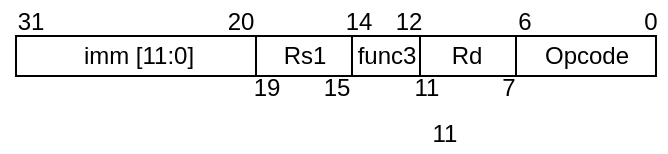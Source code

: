 <mxfile version="14.3.1" type="device"><diagram id="yp9niNjjru3zy51byNik" name="Pagina-1"><mxGraphModel dx="135" dy="76" grid="1" gridSize="1" guides="1" tooltips="1" connect="1" arrows="1" fold="1" page="1" pageScale="1" pageWidth="827" pageHeight="1169" math="0" shadow="0"><root><mxCell id="0"/><mxCell id="1" parent="0"/><mxCell id="RmVDIPtOYlypK4rqVQi5-1" value="" style="rounded=0;whiteSpace=wrap;html=1;" parent="1" vertex="1"><mxGeometry x="120" y="206" width="320" height="20" as="geometry"/></mxCell><mxCell id="RmVDIPtOYlypK4rqVQi5-7" value="imm [11:0]" style="text;html=1;align=center;verticalAlign=middle;resizable=0;points=[];autosize=1;" parent="1" vertex="1"><mxGeometry x="148" y="206.5" width="66" height="19" as="geometry"/></mxCell><mxCell id="RmVDIPtOYlypK4rqVQi5-9" value="Rs1" style="text;html=1;align=center;verticalAlign=middle;resizable=0;points=[];autosize=1;" parent="1" vertex="1"><mxGeometry x="244" y="205.5" width="40" height="20" as="geometry"/></mxCell><mxCell id="RmVDIPtOYlypK4rqVQi5-10" value="func3" style="text;html=1;align=center;verticalAlign=middle;resizable=0;points=[];autosize=1;" parent="1" vertex="1"><mxGeometry x="280" y="205.5" width="50" height="20" as="geometry"/></mxCell><mxCell id="RmVDIPtOYlypK4rqVQi5-11" value="Rd" style="text;html=1;align=center;verticalAlign=middle;resizable=0;points=[];autosize=1;" parent="1" vertex="1"><mxGeometry x="330" y="206" width="30" height="20" as="geometry"/></mxCell><mxCell id="RmVDIPtOYlypK4rqVQi5-12" value="Opcode" style="text;html=1;align=center;verticalAlign=middle;resizable=0;points=[];autosize=1;" parent="1" vertex="1"><mxGeometry x="375" y="206" width="60" height="20" as="geometry"/></mxCell><mxCell id="RmVDIPtOYlypK4rqVQi5-13" value="31" style="text;html=1;align=center;verticalAlign=middle;resizable=0;points=[];autosize=1;" parent="1" vertex="1"><mxGeometry x="112" y="188.5" width="30" height="20" as="geometry"/></mxCell><mxCell id="RmVDIPtOYlypK4rqVQi5-16" value="20" style="text;html=1;align=center;verticalAlign=middle;resizable=0;points=[];autosize=1;" parent="1" vertex="1"><mxGeometry x="219" y="189" width="25" height="19" as="geometry"/></mxCell><mxCell id="RmVDIPtOYlypK4rqVQi5-17" value="19" style="text;html=1;align=center;verticalAlign=middle;resizable=0;points=[];autosize=1;" parent="1" vertex="1"><mxGeometry x="232" y="222" width="25" height="19" as="geometry"/></mxCell><mxCell id="RmVDIPtOYlypK4rqVQi5-18" value="15" style="text;html=1;align=center;verticalAlign=middle;resizable=0;points=[];autosize=1;" parent="1" vertex="1"><mxGeometry x="267.5" y="222" width="25" height="19" as="geometry"/></mxCell><mxCell id="RmVDIPtOYlypK4rqVQi5-19" value="14" style="text;html=1;align=center;verticalAlign=middle;resizable=0;points=[];autosize=1;" parent="1" vertex="1"><mxGeometry x="278" y="189" width="25" height="19" as="geometry"/></mxCell><mxCell id="RmVDIPtOYlypK4rqVQi5-20" value="12" style="text;html=1;align=center;verticalAlign=middle;resizable=0;points=[];autosize=1;" parent="1" vertex="1"><mxGeometry x="303" y="189" width="25" height="19" as="geometry"/></mxCell><mxCell id="RmVDIPtOYlypK4rqVQi5-21" value="11" style="text;html=1;align=center;verticalAlign=middle;resizable=0;points=[];autosize=1;" parent="1" vertex="1"><mxGeometry x="322" y="245" width="24" height="19" as="geometry"/></mxCell><mxCell id="RmVDIPtOYlypK4rqVQi5-22" value="7" style="text;html=1;align=center;verticalAlign=middle;resizable=0;points=[];autosize=1;" parent="1" vertex="1"><mxGeometry x="357" y="222" width="17" height="19" as="geometry"/></mxCell><mxCell id="RmVDIPtOYlypK4rqVQi5-23" value="6" style="text;html=1;align=center;verticalAlign=middle;resizable=0;points=[];autosize=1;" parent="1" vertex="1"><mxGeometry x="365" y="189" width="17" height="19" as="geometry"/></mxCell><mxCell id="RmVDIPtOYlypK4rqVQi5-24" value="0" style="text;html=1;align=center;verticalAlign=middle;resizable=0;points=[];autosize=1;" parent="1" vertex="1"><mxGeometry x="428" y="189" width="17" height="19" as="geometry"/></mxCell><mxCell id="RmVDIPtOYlypK4rqVQi5-28" value="" style="endArrow=none;html=1;" parent="1" edge="1"><mxGeometry width="50" height="50" relative="1" as="geometry"><mxPoint x="370" y="225.5" as="sourcePoint"/><mxPoint x="370" y="205.5" as="targetPoint"/><Array as="points"><mxPoint x="370" y="213.5"/></Array></mxGeometry></mxCell><mxCell id="dOjpwD0ieC0uQEIwspUb-2" value="" style="endArrow=none;html=1;" edge="1" parent="1"><mxGeometry width="50" height="50" relative="1" as="geometry"><mxPoint x="322" y="225.5" as="sourcePoint"/><mxPoint x="322" y="205.5" as="targetPoint"/><Array as="points"><mxPoint x="322" y="213.5"/></Array></mxGeometry></mxCell><mxCell id="dOjpwD0ieC0uQEIwspUb-3" value="" style="endArrow=none;html=1;" edge="1" parent="1"><mxGeometry width="50" height="50" relative="1" as="geometry"><mxPoint x="288" y="226.0" as="sourcePoint"/><mxPoint x="288" y="206.0" as="targetPoint"/><Array as="points"><mxPoint x="288" y="214"/></Array></mxGeometry></mxCell><mxCell id="dOjpwD0ieC0uQEIwspUb-4" value="" style="endArrow=none;html=1;" edge="1" parent="1"><mxGeometry width="50" height="50" relative="1" as="geometry"><mxPoint x="240" y="225.5" as="sourcePoint"/><mxPoint x="240" y="205.5" as="targetPoint"/><Array as="points"><mxPoint x="240" y="213.5"/></Array></mxGeometry></mxCell><mxCell id="dOjpwD0ieC0uQEIwspUb-7" value="11" style="text;html=1;align=center;verticalAlign=middle;resizable=0;points=[];autosize=1;" vertex="1" parent="1"><mxGeometry x="313" y="222" width="24" height="19" as="geometry"/></mxCell></root></mxGraphModel></diagram></mxfile>